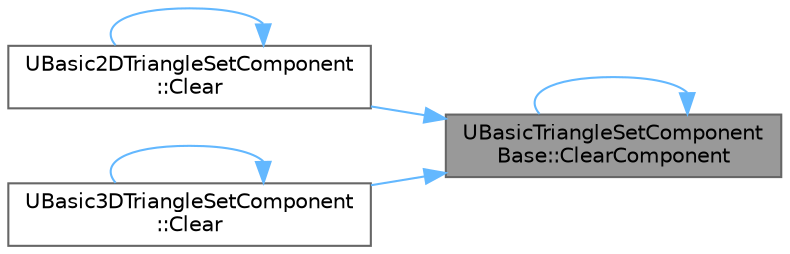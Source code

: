 digraph "UBasicTriangleSetComponentBase::ClearComponent"
{
 // INTERACTIVE_SVG=YES
 // LATEX_PDF_SIZE
  bgcolor="transparent";
  edge [fontname=Helvetica,fontsize=10,labelfontname=Helvetica,labelfontsize=10];
  node [fontname=Helvetica,fontsize=10,shape=box,height=0.2,width=0.4];
  rankdir="RL";
  Node1 [id="Node000001",label="UBasicTriangleSetComponent\lBase::ClearComponent",height=0.2,width=0.4,color="gray40", fillcolor="grey60", style="filled", fontcolor="black",tooltip="Clears the component state and marks component as dirty."];
  Node1 -> Node2 [id="edge1_Node000001_Node000002",dir="back",color="steelblue1",style="solid",tooltip=" "];
  Node2 [id="Node000002",label="UBasic2DTriangleSetComponent\l::Clear",height=0.2,width=0.4,color="grey40", fillcolor="white", style="filled",URL="$d1/d77/classUBasic2DTriangleSetComponent.html#a2d372cd0aab55c7ea29e88001a25d353",tooltip="Clear all lines and component state."];
  Node2 -> Node2 [id="edge2_Node000002_Node000002",dir="back",color="steelblue1",style="solid",tooltip=" "];
  Node1 -> Node3 [id="edge3_Node000001_Node000003",dir="back",color="steelblue1",style="solid",tooltip=" "];
  Node3 [id="Node000003",label="UBasic3DTriangleSetComponent\l::Clear",height=0.2,width=0.4,color="grey40", fillcolor="white", style="filled",URL="$df/db4/classUBasic3DTriangleSetComponent.html#ad600127084e39b0ab1b6c86604f41361",tooltip="Clear all lines and component state."];
  Node3 -> Node3 [id="edge4_Node000003_Node000003",dir="back",color="steelblue1",style="solid",tooltip=" "];
  Node1 -> Node1 [id="edge5_Node000001_Node000001",dir="back",color="steelblue1",style="solid",tooltip=" "];
}
